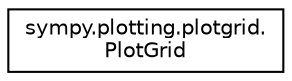 digraph "Graphical Class Hierarchy"
{
 // LATEX_PDF_SIZE
  edge [fontname="Helvetica",fontsize="10",labelfontname="Helvetica",labelfontsize="10"];
  node [fontname="Helvetica",fontsize="10",shape=record];
  rankdir="LR";
  Node0 [label="sympy.plotting.plotgrid.\lPlotGrid",height=0.2,width=0.4,color="black", fillcolor="white", style="filled",URL="$classsympy_1_1plotting_1_1plotgrid_1_1PlotGrid.html",tooltip=" "];
}
